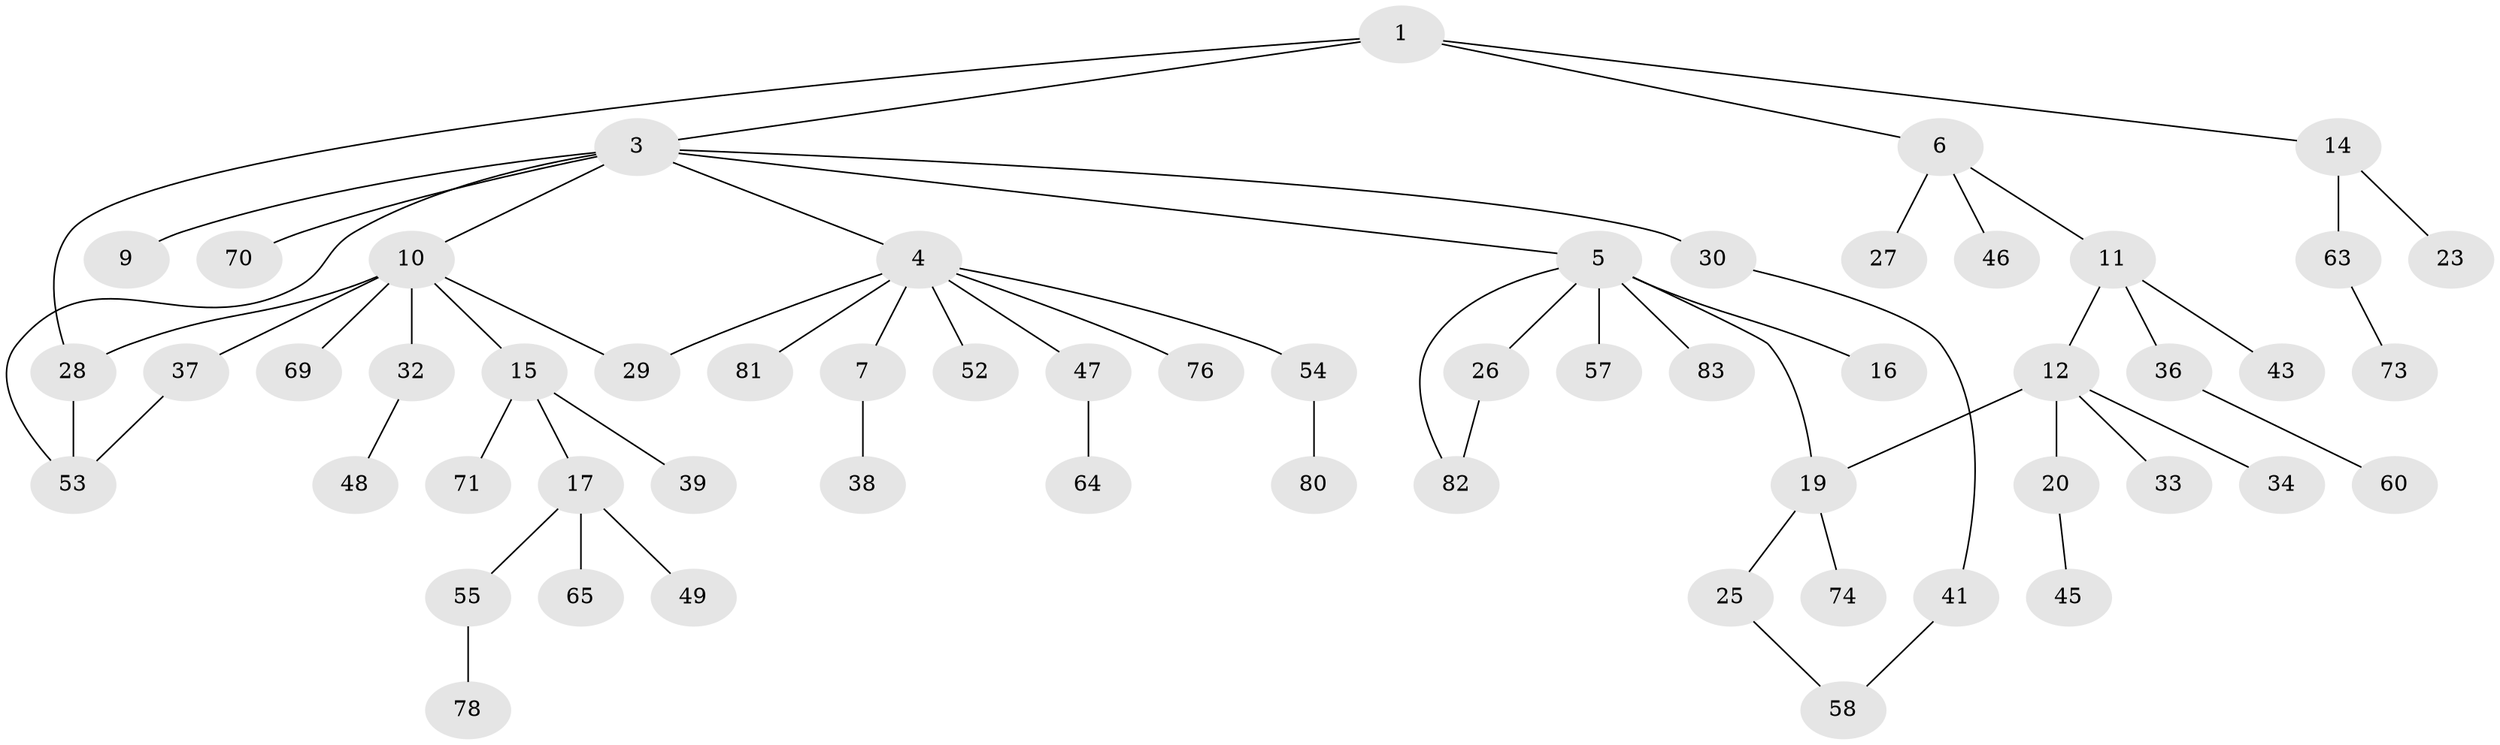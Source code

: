 // Generated by graph-tools (version 1.1) at 2025/51/02/27/25 19:51:39]
// undirected, 58 vertices, 64 edges
graph export_dot {
graph [start="1"]
  node [color=gray90,style=filled];
  1 [super="+2"];
  3 [super="+8"];
  4 [super="+51"];
  5 [super="+21"];
  6;
  7 [super="+35"];
  9;
  10 [super="+13"];
  11 [super="+24"];
  12 [super="+31"];
  14 [super="+18"];
  15 [super="+22"];
  16;
  17 [super="+75"];
  19 [super="+42"];
  20;
  23;
  25 [super="+67"];
  26;
  27;
  28 [super="+40"];
  29;
  30;
  32 [super="+44"];
  33;
  34;
  36 [super="+62"];
  37 [super="+61"];
  38;
  39;
  41;
  43;
  45;
  46 [super="+68"];
  47 [super="+50"];
  48;
  49;
  52;
  53 [super="+56"];
  54 [super="+59"];
  55 [super="+77"];
  57;
  58 [super="+66"];
  60;
  63;
  64;
  65;
  69;
  70 [super="+72"];
  71;
  73;
  74 [super="+79"];
  76;
  78;
  80;
  81;
  82;
  83;
  1 -- 3;
  1 -- 28;
  1 -- 6;
  1 -- 14;
  3 -- 4;
  3 -- 5;
  3 -- 70;
  3 -- 9;
  3 -- 10;
  3 -- 30;
  3 -- 53;
  4 -- 7;
  4 -- 47;
  4 -- 52;
  4 -- 29;
  4 -- 81;
  4 -- 54;
  4 -- 76;
  5 -- 16;
  5 -- 26;
  5 -- 19;
  5 -- 57;
  5 -- 82;
  5 -- 83;
  6 -- 11;
  6 -- 27;
  6 -- 46;
  7 -- 38;
  10 -- 29;
  10 -- 32 [weight=2];
  10 -- 28;
  10 -- 69;
  10 -- 37;
  10 -- 15;
  11 -- 12;
  11 -- 36;
  11 -- 43;
  12 -- 19;
  12 -- 20;
  12 -- 33;
  12 -- 34;
  14 -- 23;
  14 -- 63;
  15 -- 17;
  15 -- 39;
  15 -- 71;
  17 -- 49;
  17 -- 55;
  17 -- 65;
  19 -- 25;
  19 -- 74;
  20 -- 45;
  25 -- 58;
  26 -- 82;
  28 -- 53;
  30 -- 41;
  32 -- 48;
  36 -- 60;
  37 -- 53;
  41 -- 58;
  47 -- 64;
  54 -- 80;
  55 -- 78;
  63 -- 73;
}
